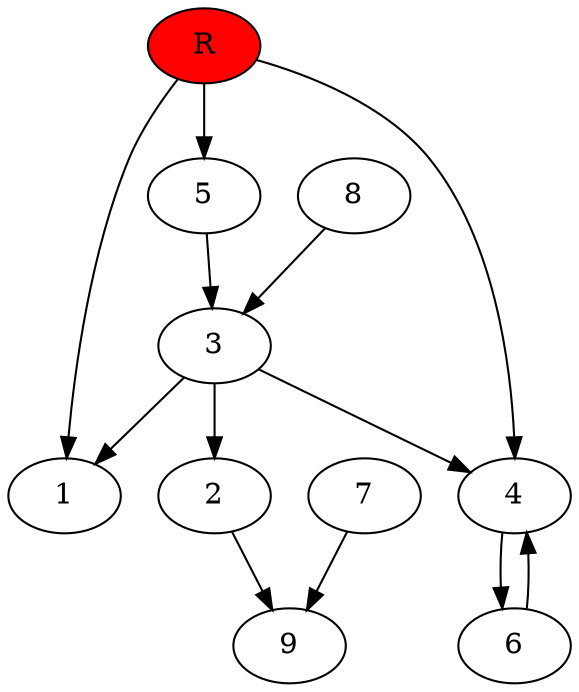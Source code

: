 digraph prb25823 {
	1
	2
	3
	4
	5
	6
	7
	8
	R [fillcolor="#ff0000" style=filled]
	2 -> 9
	3 -> 1
	3 -> 2
	3 -> 4
	4 -> 6
	5 -> 3
	6 -> 4
	7 -> 9
	8 -> 3
	R -> 1
	R -> 4
	R -> 5
}

